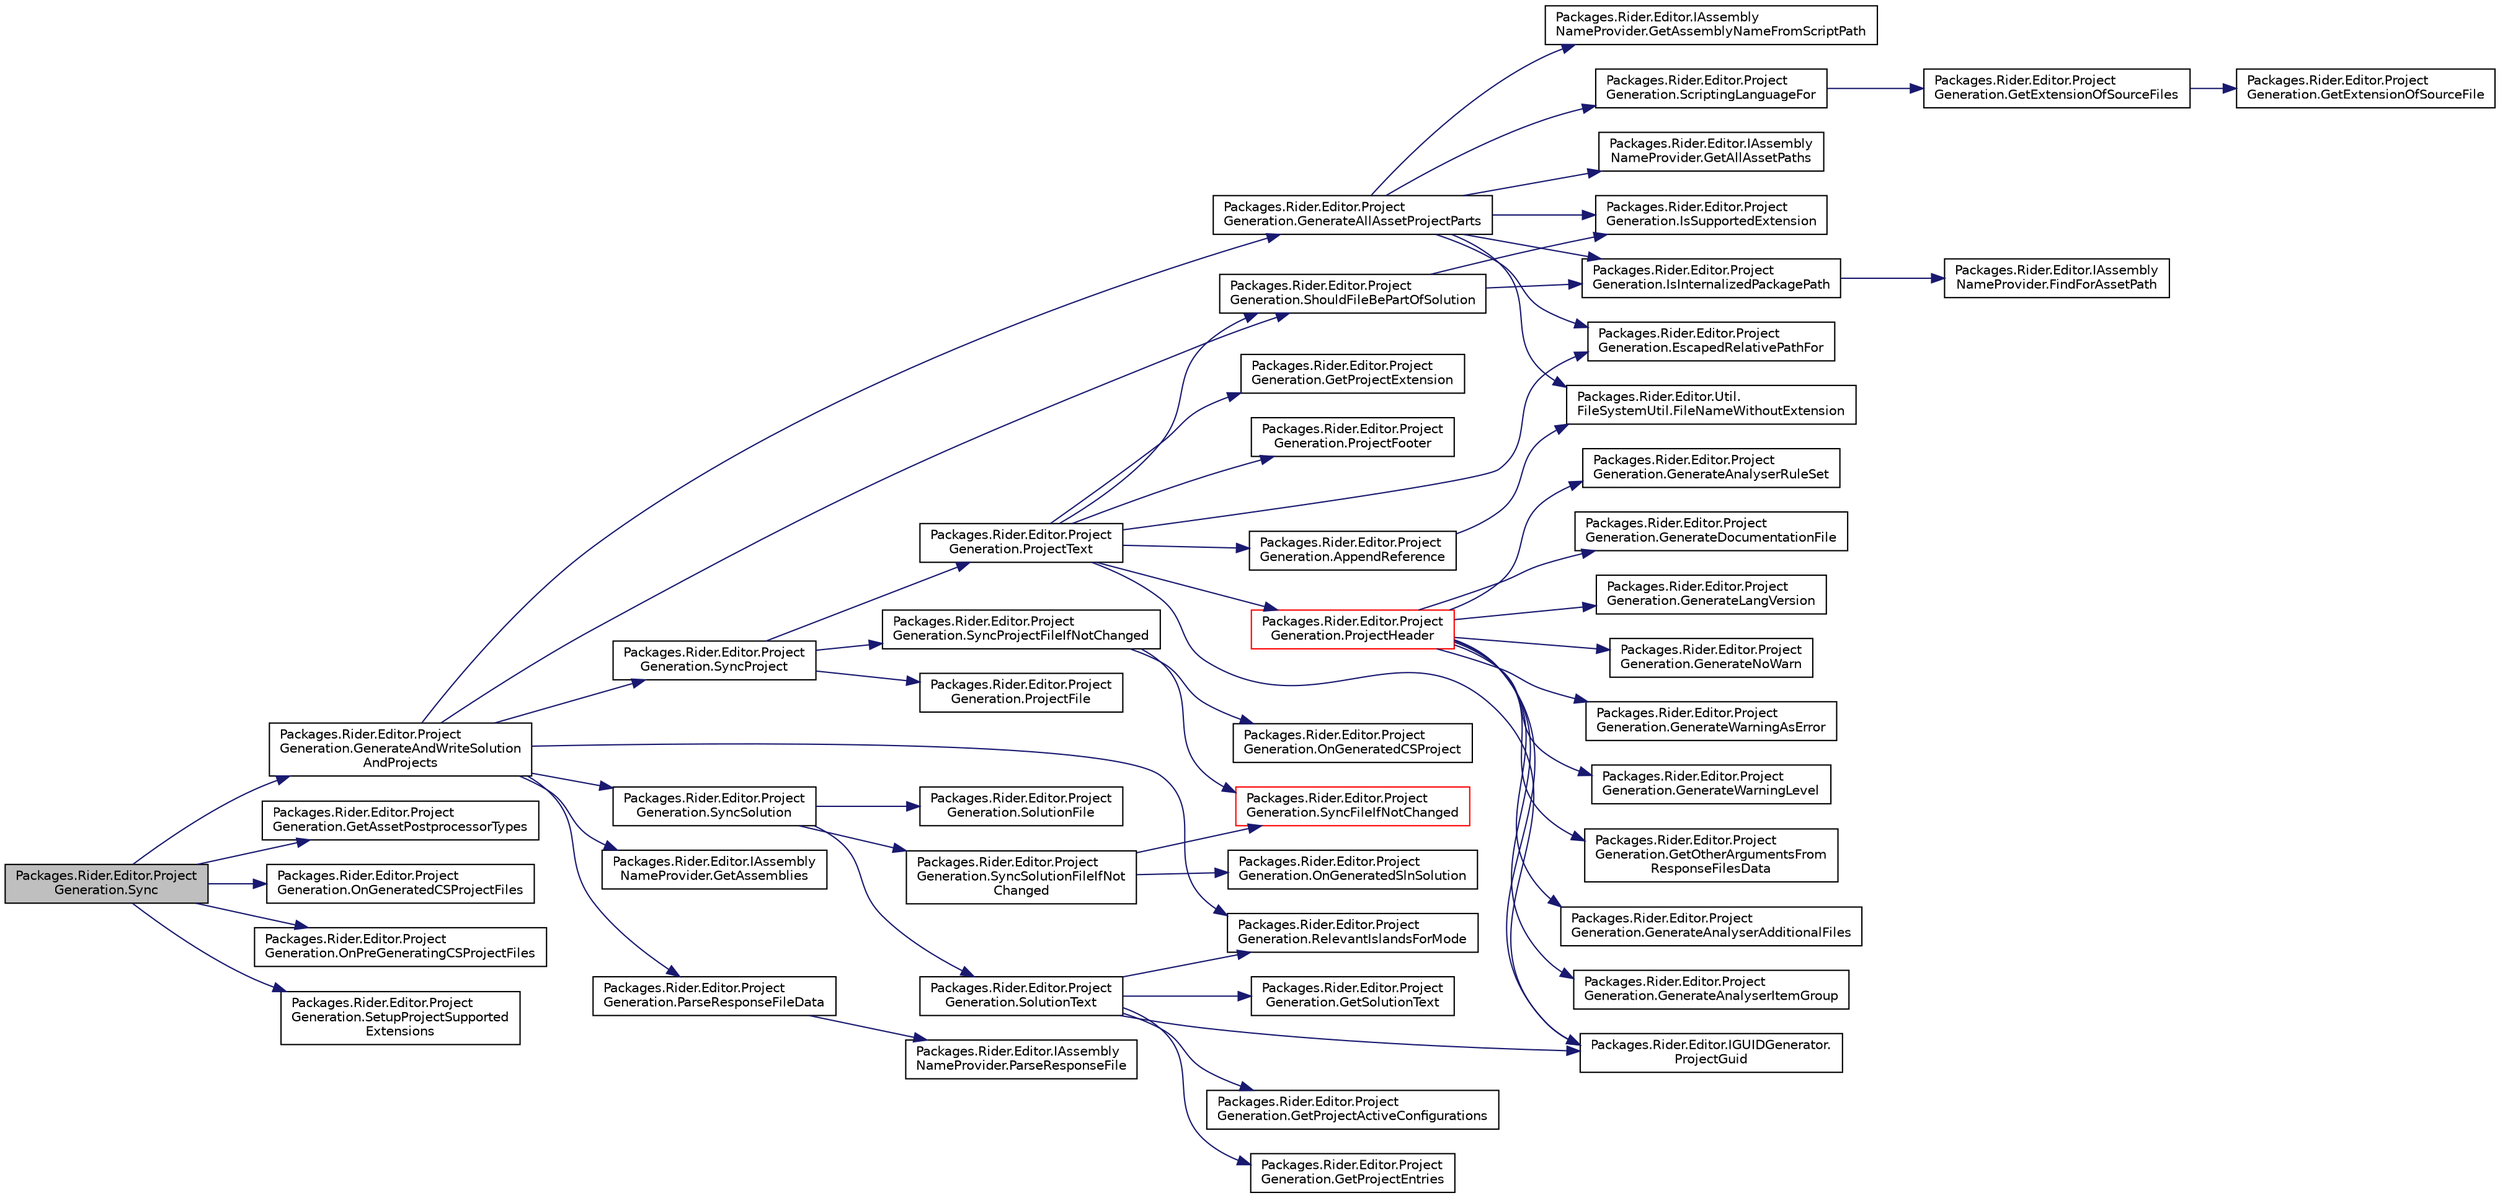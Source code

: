 digraph "Packages.Rider.Editor.ProjectGeneration.Sync"
{
 // LATEX_PDF_SIZE
  edge [fontname="Helvetica",fontsize="10",labelfontname="Helvetica",labelfontsize="10"];
  node [fontname="Helvetica",fontsize="10",shape=record];
  rankdir="LR";
  Node1 [label="Packages.Rider.Editor.Project\lGeneration.Sync",height=0.2,width=0.4,color="black", fillcolor="grey75", style="filled", fontcolor="black",tooltip=" "];
  Node1 -> Node2 [color="midnightblue",fontsize="10",style="solid",fontname="Helvetica"];
  Node2 [label="Packages.Rider.Editor.Project\lGeneration.GenerateAndWriteSolution\lAndProjects",height=0.2,width=0.4,color="black", fillcolor="white", style="filled",URL="$class_packages_1_1_rider_1_1_editor_1_1_project_generation.html#a98c773d55e6fc95774f6eb998a8c2ff8",tooltip=" "];
  Node2 -> Node3 [color="midnightblue",fontsize="10",style="solid",fontname="Helvetica"];
  Node3 [label="Packages.Rider.Editor.Project\lGeneration.GenerateAllAssetProjectParts",height=0.2,width=0.4,color="black", fillcolor="white", style="filled",URL="$class_packages_1_1_rider_1_1_editor_1_1_project_generation.html#a63143b27688d6de69c210872cde5e489",tooltip=" "];
  Node3 -> Node4 [color="midnightblue",fontsize="10",style="solid",fontname="Helvetica"];
  Node4 [label="Packages.Rider.Editor.Project\lGeneration.EscapedRelativePathFor",height=0.2,width=0.4,color="black", fillcolor="white", style="filled",URL="$class_packages_1_1_rider_1_1_editor_1_1_project_generation.html#a4a648acf56dfa1c094b0faee31b59dd7",tooltip=" "];
  Node3 -> Node5 [color="midnightblue",fontsize="10",style="solid",fontname="Helvetica"];
  Node5 [label="Packages.Rider.Editor.Util.\lFileSystemUtil.FileNameWithoutExtension",height=0.2,width=0.4,color="black", fillcolor="white", style="filled",URL="$class_packages_1_1_rider_1_1_editor_1_1_util_1_1_file_system_util.html#ae6410748630d7e8df4737958d49bbd76",tooltip=" "];
  Node3 -> Node6 [color="midnightblue",fontsize="10",style="solid",fontname="Helvetica"];
  Node6 [label="Packages.Rider.Editor.IAssembly\lNameProvider.GetAllAssetPaths",height=0.2,width=0.4,color="black", fillcolor="white", style="filled",URL="$interface_packages_1_1_rider_1_1_editor_1_1_i_assembly_name_provider.html#abe4cf5f9516fd2dc0341b78ad7c48e20",tooltip=" "];
  Node3 -> Node7 [color="midnightblue",fontsize="10",style="solid",fontname="Helvetica"];
  Node7 [label="Packages.Rider.Editor.IAssembly\lNameProvider.GetAssemblyNameFromScriptPath",height=0.2,width=0.4,color="black", fillcolor="white", style="filled",URL="$interface_packages_1_1_rider_1_1_editor_1_1_i_assembly_name_provider.html#a04f1dbdb54f62f748f4ef0f353486bc0",tooltip=" "];
  Node3 -> Node8 [color="midnightblue",fontsize="10",style="solid",fontname="Helvetica"];
  Node8 [label="Packages.Rider.Editor.Project\lGeneration.IsInternalizedPackagePath",height=0.2,width=0.4,color="black", fillcolor="white", style="filled",URL="$class_packages_1_1_rider_1_1_editor_1_1_project_generation.html#a26fc24831d5ef989afcf2395e38dc2d0",tooltip=" "];
  Node8 -> Node9 [color="midnightblue",fontsize="10",style="solid",fontname="Helvetica"];
  Node9 [label="Packages.Rider.Editor.IAssembly\lNameProvider.FindForAssetPath",height=0.2,width=0.4,color="black", fillcolor="white", style="filled",URL="$interface_packages_1_1_rider_1_1_editor_1_1_i_assembly_name_provider.html#ac7fb12f96d7ca104ac4be17c39a6e746",tooltip=" "];
  Node3 -> Node10 [color="midnightblue",fontsize="10",style="solid",fontname="Helvetica"];
  Node10 [label="Packages.Rider.Editor.Project\lGeneration.IsSupportedExtension",height=0.2,width=0.4,color="black", fillcolor="white", style="filled",URL="$class_packages_1_1_rider_1_1_editor_1_1_project_generation.html#a016d9c6ecb1d923d586d6fd9520fab14",tooltip=" "];
  Node3 -> Node11 [color="midnightblue",fontsize="10",style="solid",fontname="Helvetica"];
  Node11 [label="Packages.Rider.Editor.Project\lGeneration.ScriptingLanguageFor",height=0.2,width=0.4,color="black", fillcolor="white", style="filled",URL="$class_packages_1_1_rider_1_1_editor_1_1_project_generation.html#a64eb089daac495f3eddfc1af6201b315",tooltip=" "];
  Node11 -> Node12 [color="midnightblue",fontsize="10",style="solid",fontname="Helvetica"];
  Node12 [label="Packages.Rider.Editor.Project\lGeneration.GetExtensionOfSourceFiles",height=0.2,width=0.4,color="black", fillcolor="white", style="filled",URL="$class_packages_1_1_rider_1_1_editor_1_1_project_generation.html#abd3e174e5f0a9e8fc6e4d888839b8220",tooltip=" "];
  Node12 -> Node13 [color="midnightblue",fontsize="10",style="solid",fontname="Helvetica"];
  Node13 [label="Packages.Rider.Editor.Project\lGeneration.GetExtensionOfSourceFile",height=0.2,width=0.4,color="black", fillcolor="white", style="filled",URL="$class_packages_1_1_rider_1_1_editor_1_1_project_generation.html#a2070bb1bae407a33b3a9e9f059d53987",tooltip=" "];
  Node2 -> Node14 [color="midnightblue",fontsize="10",style="solid",fontname="Helvetica"];
  Node14 [label="Packages.Rider.Editor.IAssembly\lNameProvider.GetAssemblies",height=0.2,width=0.4,color="black", fillcolor="white", style="filled",URL="$interface_packages_1_1_rider_1_1_editor_1_1_i_assembly_name_provider.html#a00c695349840d1e22091c3d188adfcfc",tooltip=" "];
  Node2 -> Node15 [color="midnightblue",fontsize="10",style="solid",fontname="Helvetica"];
  Node15 [label="Packages.Rider.Editor.Project\lGeneration.ParseResponseFileData",height=0.2,width=0.4,color="black", fillcolor="white", style="filled",URL="$class_packages_1_1_rider_1_1_editor_1_1_project_generation.html#a9aa7f3f8420c2cce8c9dc3b95b0a9a42",tooltip=" "];
  Node15 -> Node16 [color="midnightblue",fontsize="10",style="solid",fontname="Helvetica"];
  Node16 [label="Packages.Rider.Editor.IAssembly\lNameProvider.ParseResponseFile",height=0.2,width=0.4,color="black", fillcolor="white", style="filled",URL="$interface_packages_1_1_rider_1_1_editor_1_1_i_assembly_name_provider.html#a7a2f1a1548b7dd62bf3f020ceae37a31",tooltip=" "];
  Node2 -> Node17 [color="midnightblue",fontsize="10",style="solid",fontname="Helvetica"];
  Node17 [label="Packages.Rider.Editor.Project\lGeneration.RelevantIslandsForMode",height=0.2,width=0.4,color="black", fillcolor="white", style="filled",URL="$class_packages_1_1_rider_1_1_editor_1_1_project_generation.html#a88706669e6e65eb3a76912be19b4ee5b",tooltip=" "];
  Node2 -> Node18 [color="midnightblue",fontsize="10",style="solid",fontname="Helvetica"];
  Node18 [label="Packages.Rider.Editor.Project\lGeneration.ShouldFileBePartOfSolution",height=0.2,width=0.4,color="black", fillcolor="white", style="filled",URL="$class_packages_1_1_rider_1_1_editor_1_1_project_generation.html#afea2dc1c783a54abda5dc807ed45bbd9",tooltip=" "];
  Node18 -> Node8 [color="midnightblue",fontsize="10",style="solid",fontname="Helvetica"];
  Node18 -> Node10 [color="midnightblue",fontsize="10",style="solid",fontname="Helvetica"];
  Node2 -> Node19 [color="midnightblue",fontsize="10",style="solid",fontname="Helvetica"];
  Node19 [label="Packages.Rider.Editor.Project\lGeneration.SyncProject",height=0.2,width=0.4,color="black", fillcolor="white", style="filled",URL="$class_packages_1_1_rider_1_1_editor_1_1_project_generation.html#a2eba7535bdd97f1f4ce59036e30eeda0",tooltip=" "];
  Node19 -> Node20 [color="midnightblue",fontsize="10",style="solid",fontname="Helvetica"];
  Node20 [label="Packages.Rider.Editor.Project\lGeneration.ProjectFile",height=0.2,width=0.4,color="black", fillcolor="white", style="filled",URL="$class_packages_1_1_rider_1_1_editor_1_1_project_generation.html#a162401ee4ea22a027ef350478beca2f5",tooltip=" "];
  Node19 -> Node21 [color="midnightblue",fontsize="10",style="solid",fontname="Helvetica"];
  Node21 [label="Packages.Rider.Editor.Project\lGeneration.ProjectText",height=0.2,width=0.4,color="black", fillcolor="white", style="filled",URL="$class_packages_1_1_rider_1_1_editor_1_1_project_generation.html#a469fdafe7270e2f5cda9f7a23952b2bb",tooltip=" "];
  Node21 -> Node22 [color="midnightblue",fontsize="10",style="solid",fontname="Helvetica"];
  Node22 [label="Packages.Rider.Editor.Project\lGeneration.AppendReference",height=0.2,width=0.4,color="black", fillcolor="white", style="filled",URL="$class_packages_1_1_rider_1_1_editor_1_1_project_generation.html#a1b158fc022460c1897cfec74d3d05487",tooltip=" "];
  Node22 -> Node5 [color="midnightblue",fontsize="10",style="solid",fontname="Helvetica"];
  Node21 -> Node4 [color="midnightblue",fontsize="10",style="solid",fontname="Helvetica"];
  Node21 -> Node23 [color="midnightblue",fontsize="10",style="solid",fontname="Helvetica"];
  Node23 [label="Packages.Rider.Editor.Project\lGeneration.GetProjectExtension",height=0.2,width=0.4,color="black", fillcolor="white", style="filled",URL="$class_packages_1_1_rider_1_1_editor_1_1_project_generation.html#abf82a28a2781ea51a50e54e67f81c99d",tooltip=" "];
  Node21 -> Node24 [color="midnightblue",fontsize="10",style="solid",fontname="Helvetica"];
  Node24 [label="Packages.Rider.Editor.Project\lGeneration.ProjectFooter",height=0.2,width=0.4,color="black", fillcolor="white", style="filled",URL="$class_packages_1_1_rider_1_1_editor_1_1_project_generation.html#ae9b222d5621b00b80b8e8f19f653debd",tooltip=" "];
  Node21 -> Node25 [color="midnightblue",fontsize="10",style="solid",fontname="Helvetica"];
  Node25 [label="Packages.Rider.Editor.IGUIDGenerator.\lProjectGuid",height=0.2,width=0.4,color="black", fillcolor="white", style="filled",URL="$interface_packages_1_1_rider_1_1_editor_1_1_i_g_u_i_d_generator.html#a69d637a011a9b93e3aff00ab585ab147",tooltip=" "];
  Node21 -> Node26 [color="midnightblue",fontsize="10",style="solid",fontname="Helvetica"];
  Node26 [label="Packages.Rider.Editor.Project\lGeneration.ProjectHeader",height=0.2,width=0.4,color="red", fillcolor="white", style="filled",URL="$class_packages_1_1_rider_1_1_editor_1_1_project_generation.html#a0a1f1ce1089500d0a607fd744a153c5e",tooltip=" "];
  Node26 -> Node27 [color="midnightblue",fontsize="10",style="solid",fontname="Helvetica"];
  Node27 [label="Packages.Rider.Editor.Project\lGeneration.GenerateAnalyserAdditionalFiles",height=0.2,width=0.4,color="black", fillcolor="white", style="filled",URL="$class_packages_1_1_rider_1_1_editor_1_1_project_generation.html#addad3265fdf3d6d2134a39f7c3036cea",tooltip=" "];
  Node26 -> Node28 [color="midnightblue",fontsize="10",style="solid",fontname="Helvetica"];
  Node28 [label="Packages.Rider.Editor.Project\lGeneration.GenerateAnalyserItemGroup",height=0.2,width=0.4,color="black", fillcolor="white", style="filled",URL="$class_packages_1_1_rider_1_1_editor_1_1_project_generation.html#a82f42c48409d923cb4e17020013aaa69",tooltip=" "];
  Node26 -> Node29 [color="midnightblue",fontsize="10",style="solid",fontname="Helvetica"];
  Node29 [label="Packages.Rider.Editor.Project\lGeneration.GenerateAnalyserRuleSet",height=0.2,width=0.4,color="black", fillcolor="white", style="filled",URL="$class_packages_1_1_rider_1_1_editor_1_1_project_generation.html#a19cca39b531abedbcd0c760a0e200e5d",tooltip=" "];
  Node26 -> Node30 [color="midnightblue",fontsize="10",style="solid",fontname="Helvetica"];
  Node30 [label="Packages.Rider.Editor.Project\lGeneration.GenerateDocumentationFile",height=0.2,width=0.4,color="black", fillcolor="white", style="filled",URL="$class_packages_1_1_rider_1_1_editor_1_1_project_generation.html#a84f156b5622fb966f6ac23a45babc4f9",tooltip=" "];
  Node26 -> Node31 [color="midnightblue",fontsize="10",style="solid",fontname="Helvetica"];
  Node31 [label="Packages.Rider.Editor.Project\lGeneration.GenerateLangVersion",height=0.2,width=0.4,color="black", fillcolor="white", style="filled",URL="$class_packages_1_1_rider_1_1_editor_1_1_project_generation.html#ac2749119bc56cffd44518e0591339ec8",tooltip=" "];
  Node26 -> Node32 [color="midnightblue",fontsize="10",style="solid",fontname="Helvetica"];
  Node32 [label="Packages.Rider.Editor.Project\lGeneration.GenerateNoWarn",height=0.2,width=0.4,color="black", fillcolor="white", style="filled",URL="$class_packages_1_1_rider_1_1_editor_1_1_project_generation.html#a0e9506088d7663186bf4a02349f1904e",tooltip=" "];
  Node26 -> Node33 [color="midnightblue",fontsize="10",style="solid",fontname="Helvetica"];
  Node33 [label="Packages.Rider.Editor.Project\lGeneration.GenerateWarningAsError",height=0.2,width=0.4,color="black", fillcolor="white", style="filled",URL="$class_packages_1_1_rider_1_1_editor_1_1_project_generation.html#a3ce6272b37ccb50b5002f4ba276806f8",tooltip=" "];
  Node26 -> Node34 [color="midnightblue",fontsize="10",style="solid",fontname="Helvetica"];
  Node34 [label="Packages.Rider.Editor.Project\lGeneration.GenerateWarningLevel",height=0.2,width=0.4,color="black", fillcolor="white", style="filled",URL="$class_packages_1_1_rider_1_1_editor_1_1_project_generation.html#aabb57188769cea9f0856b64a42f020ff",tooltip=" "];
  Node26 -> Node35 [color="midnightblue",fontsize="10",style="solid",fontname="Helvetica"];
  Node35 [label="Packages.Rider.Editor.Project\lGeneration.GetOtherArgumentsFrom\lResponseFilesData",height=0.2,width=0.4,color="black", fillcolor="white", style="filled",URL="$class_packages_1_1_rider_1_1_editor_1_1_project_generation.html#ae448ef9245d52db7954e7b003a6cb793",tooltip=" "];
  Node26 -> Node25 [color="midnightblue",fontsize="10",style="solid",fontname="Helvetica"];
  Node21 -> Node18 [color="midnightblue",fontsize="10",style="solid",fontname="Helvetica"];
  Node19 -> Node37 [color="midnightblue",fontsize="10",style="solid",fontname="Helvetica"];
  Node37 [label="Packages.Rider.Editor.Project\lGeneration.SyncProjectFileIfNotChanged",height=0.2,width=0.4,color="black", fillcolor="white", style="filled",URL="$class_packages_1_1_rider_1_1_editor_1_1_project_generation.html#a5c7572c2cac0d0f39a1e4af071c43905",tooltip=" "];
  Node37 -> Node38 [color="midnightblue",fontsize="10",style="solid",fontname="Helvetica"];
  Node38 [label="Packages.Rider.Editor.Project\lGeneration.OnGeneratedCSProject",height=0.2,width=0.4,color="black", fillcolor="white", style="filled",URL="$class_packages_1_1_rider_1_1_editor_1_1_project_generation.html#ac4bb39cd58a14cb114f445958c6e70a8",tooltip=" "];
  Node37 -> Node39 [color="midnightblue",fontsize="10",style="solid",fontname="Helvetica"];
  Node39 [label="Packages.Rider.Editor.Project\lGeneration.SyncFileIfNotChanged",height=0.2,width=0.4,color="red", fillcolor="white", style="filled",URL="$class_packages_1_1_rider_1_1_editor_1_1_project_generation.html#a18daa379bcf615add9c70857abc5dc76",tooltip=" "];
  Node2 -> Node43 [color="midnightblue",fontsize="10",style="solid",fontname="Helvetica"];
  Node43 [label="Packages.Rider.Editor.Project\lGeneration.SyncSolution",height=0.2,width=0.4,color="black", fillcolor="white", style="filled",URL="$class_packages_1_1_rider_1_1_editor_1_1_project_generation.html#a658821a6b0fc5938aa67c3ef9d5408ed",tooltip=" "];
  Node43 -> Node44 [color="midnightblue",fontsize="10",style="solid",fontname="Helvetica"];
  Node44 [label="Packages.Rider.Editor.Project\lGeneration.SolutionFile",height=0.2,width=0.4,color="black", fillcolor="white", style="filled",URL="$class_packages_1_1_rider_1_1_editor_1_1_project_generation.html#abf9e79381de332f27c30b34fa6cfade3",tooltip=" "];
  Node43 -> Node45 [color="midnightblue",fontsize="10",style="solid",fontname="Helvetica"];
  Node45 [label="Packages.Rider.Editor.Project\lGeneration.SolutionText",height=0.2,width=0.4,color="black", fillcolor="white", style="filled",URL="$class_packages_1_1_rider_1_1_editor_1_1_project_generation.html#ac6aeee346db67af24d9fb8fba506d935",tooltip=" "];
  Node45 -> Node46 [color="midnightblue",fontsize="10",style="solid",fontname="Helvetica"];
  Node46 [label="Packages.Rider.Editor.Project\lGeneration.GetProjectActiveConfigurations",height=0.2,width=0.4,color="black", fillcolor="white", style="filled",URL="$class_packages_1_1_rider_1_1_editor_1_1_project_generation.html#aa24ba1cee1c7ca27d720bb11831755f6",tooltip="Generate the active configuration string for a given project guid"];
  Node45 -> Node47 [color="midnightblue",fontsize="10",style="solid",fontname="Helvetica"];
  Node47 [label="Packages.Rider.Editor.Project\lGeneration.GetProjectEntries",height=0.2,width=0.4,color="black", fillcolor="white", style="filled",URL="$class_packages_1_1_rider_1_1_editor_1_1_project_generation.html#a94acdb4e61b28d8988e06c48c54b880f",tooltip="Get a Project(\"{guid}\") = \"MyProject\", \"MyProject.unityproj\", \"{projectguid}\" entry for each relevant..."];
  Node45 -> Node48 [color="midnightblue",fontsize="10",style="solid",fontname="Helvetica"];
  Node48 [label="Packages.Rider.Editor.Project\lGeneration.GetSolutionText",height=0.2,width=0.4,color="black", fillcolor="white", style="filled",URL="$class_packages_1_1_rider_1_1_editor_1_1_project_generation.html#aa8128fd94def00fcafdb72f26b9b1ec8",tooltip=" "];
  Node45 -> Node25 [color="midnightblue",fontsize="10",style="solid",fontname="Helvetica"];
  Node45 -> Node17 [color="midnightblue",fontsize="10",style="solid",fontname="Helvetica"];
  Node43 -> Node49 [color="midnightblue",fontsize="10",style="solid",fontname="Helvetica"];
  Node49 [label="Packages.Rider.Editor.Project\lGeneration.SyncSolutionFileIfNot\lChanged",height=0.2,width=0.4,color="black", fillcolor="white", style="filled",URL="$class_packages_1_1_rider_1_1_editor_1_1_project_generation.html#a57d168be2834c434d458dd7676937e59",tooltip=" "];
  Node49 -> Node50 [color="midnightblue",fontsize="10",style="solid",fontname="Helvetica"];
  Node50 [label="Packages.Rider.Editor.Project\lGeneration.OnGeneratedSlnSolution",height=0.2,width=0.4,color="black", fillcolor="white", style="filled",URL="$class_packages_1_1_rider_1_1_editor_1_1_project_generation.html#a26811657a140152e7d1a5d759e055c9e",tooltip=" "];
  Node49 -> Node39 [color="midnightblue",fontsize="10",style="solid",fontname="Helvetica"];
  Node1 -> Node51 [color="midnightblue",fontsize="10",style="solid",fontname="Helvetica"];
  Node51 [label="Packages.Rider.Editor.Project\lGeneration.GetAssetPostprocessorTypes",height=0.2,width=0.4,color="black", fillcolor="white", style="filled",URL="$class_packages_1_1_rider_1_1_editor_1_1_project_generation.html#ac24c22229cbee20613cc74b282edf1f0",tooltip=" "];
  Node1 -> Node52 [color="midnightblue",fontsize="10",style="solid",fontname="Helvetica"];
  Node52 [label="Packages.Rider.Editor.Project\lGeneration.OnGeneratedCSProjectFiles",height=0.2,width=0.4,color="black", fillcolor="white", style="filled",URL="$class_packages_1_1_rider_1_1_editor_1_1_project_generation.html#a7254737f52f821f696397b171f6a96f9",tooltip=" "];
  Node1 -> Node53 [color="midnightblue",fontsize="10",style="solid",fontname="Helvetica"];
  Node53 [label="Packages.Rider.Editor.Project\lGeneration.OnPreGeneratingCSProjectFiles",height=0.2,width=0.4,color="black", fillcolor="white", style="filled",URL="$class_packages_1_1_rider_1_1_editor_1_1_project_generation.html#a81851cc15193c00880a9fb12bdb89943",tooltip=" "];
  Node1 -> Node54 [color="midnightblue",fontsize="10",style="solid",fontname="Helvetica"];
  Node54 [label="Packages.Rider.Editor.Project\lGeneration.SetupProjectSupported\lExtensions",height=0.2,width=0.4,color="black", fillcolor="white", style="filled",URL="$class_packages_1_1_rider_1_1_editor_1_1_project_generation.html#ab99b22143f4ce07dc864c15f2d27c02b",tooltip=" "];
}
